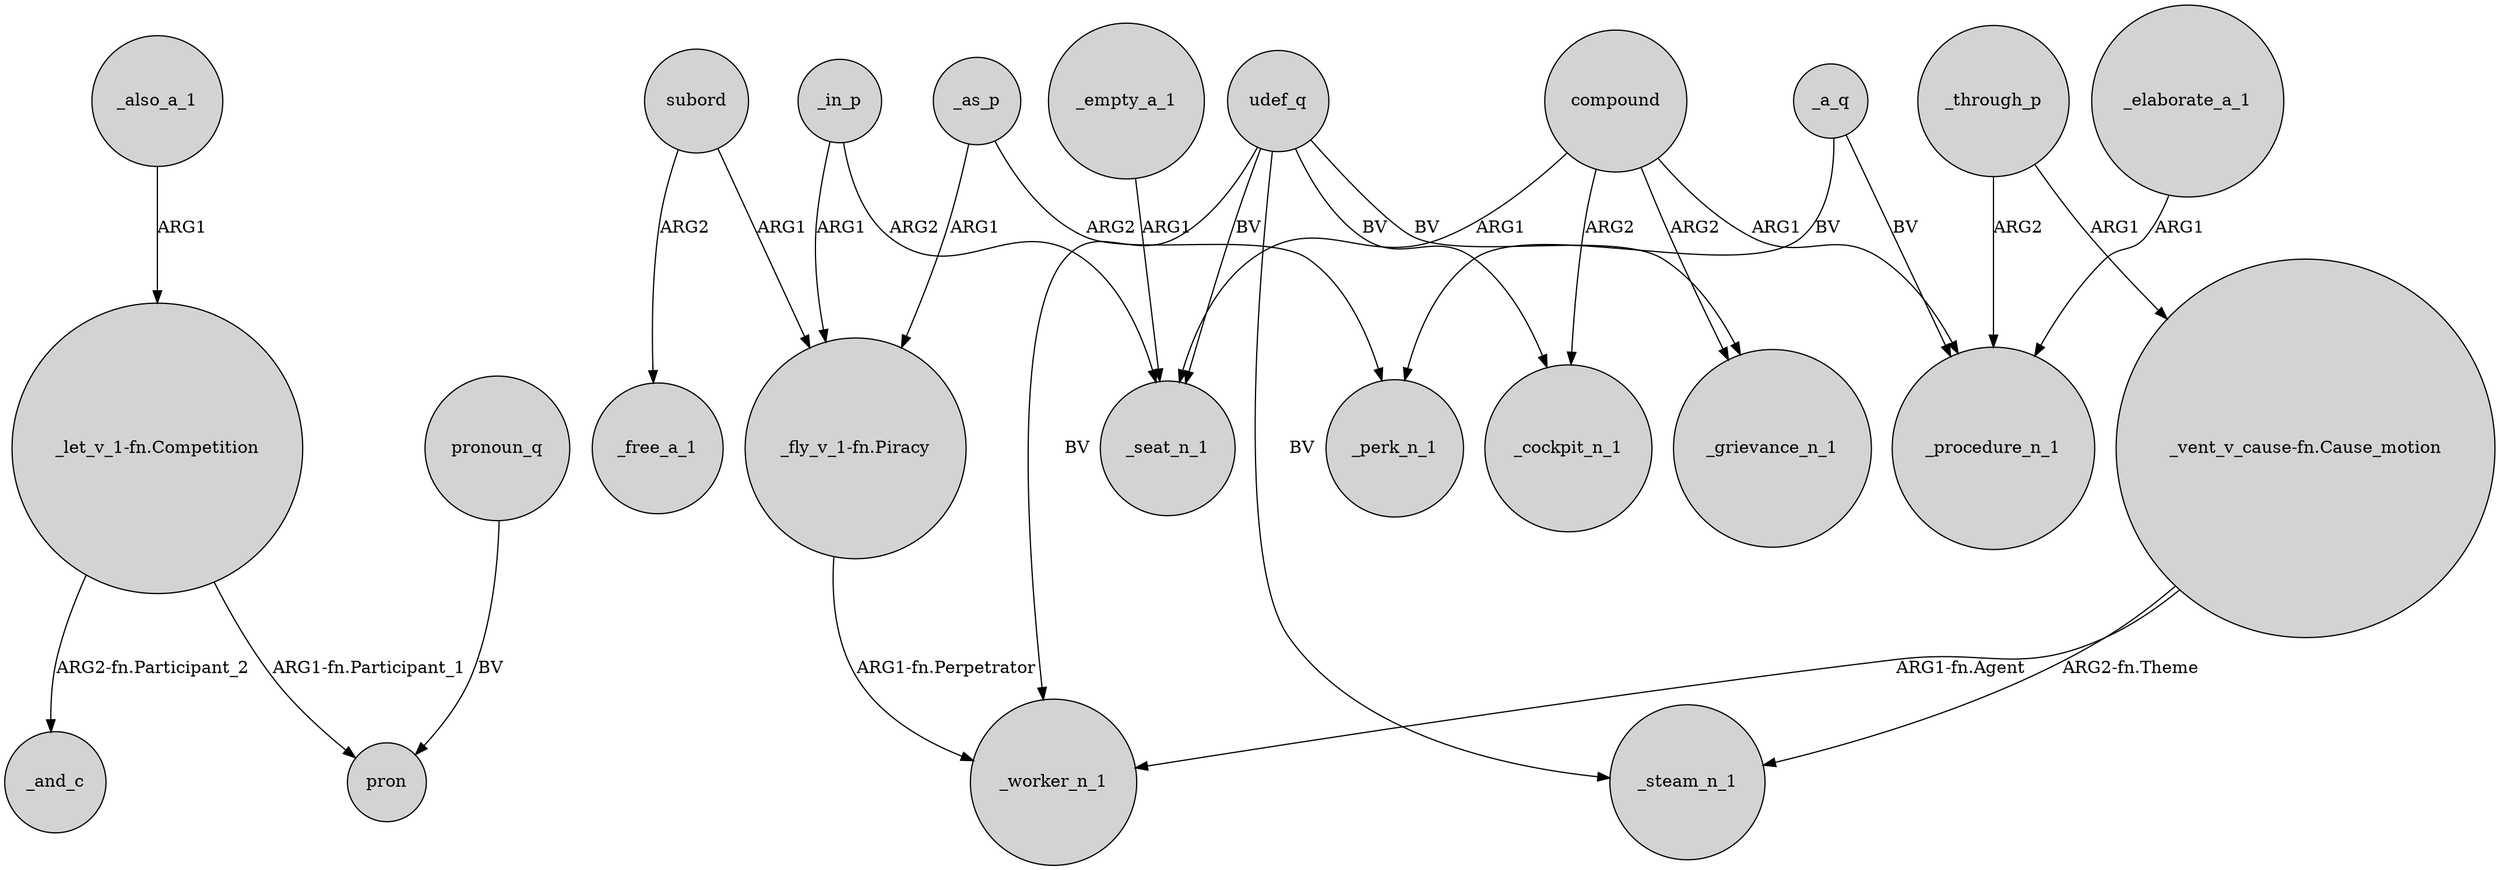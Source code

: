 digraph {
	node [shape=circle style=filled]
	_also_a_1 -> "_let_v_1-fn.Competition" [label=ARG1]
	"_vent_v_cause-fn.Cause_motion" -> _steam_n_1 [label="ARG2-fn.Theme"]
	subord -> _free_a_1 [label=ARG2]
	_in_p -> _seat_n_1 [label=ARG2]
	_a_q -> _procedure_n_1 [label=BV]
	_through_p -> "_vent_v_cause-fn.Cause_motion" [label=ARG1]
	compound -> _seat_n_1 [label=ARG1]
	compound -> _cockpit_n_1 [label=ARG2]
	"_let_v_1-fn.Competition" -> pron [label="ARG1-fn.Participant_1"]
	udef_q -> _cockpit_n_1 [label=BV]
	_elaborate_a_1 -> _procedure_n_1 [label=ARG1]
	_a_q -> _perk_n_1 [label=BV]
	_empty_a_1 -> _seat_n_1 [label=ARG1]
	pronoun_q -> pron [label=BV]
	compound -> _procedure_n_1 [label=ARG1]
	subord -> "_fly_v_1-fn.Piracy" [label=ARG1]
	udef_q -> _worker_n_1 [label=BV]
	udef_q -> _seat_n_1 [label=BV]
	"_let_v_1-fn.Competition" -> _and_c [label="ARG2-fn.Participant_2"]
	"_vent_v_cause-fn.Cause_motion" -> _worker_n_1 [label="ARG1-fn.Agent"]
	udef_q -> _grievance_n_1 [label=BV]
	_as_p -> "_fly_v_1-fn.Piracy" [label=ARG1]
	_in_p -> "_fly_v_1-fn.Piracy" [label=ARG1]
	_through_p -> _procedure_n_1 [label=ARG2]
	"_fly_v_1-fn.Piracy" -> _worker_n_1 [label="ARG1-fn.Perpetrator"]
	udef_q -> _steam_n_1 [label=BV]
	compound -> _grievance_n_1 [label=ARG2]
	_as_p -> _perk_n_1 [label=ARG2]
}
